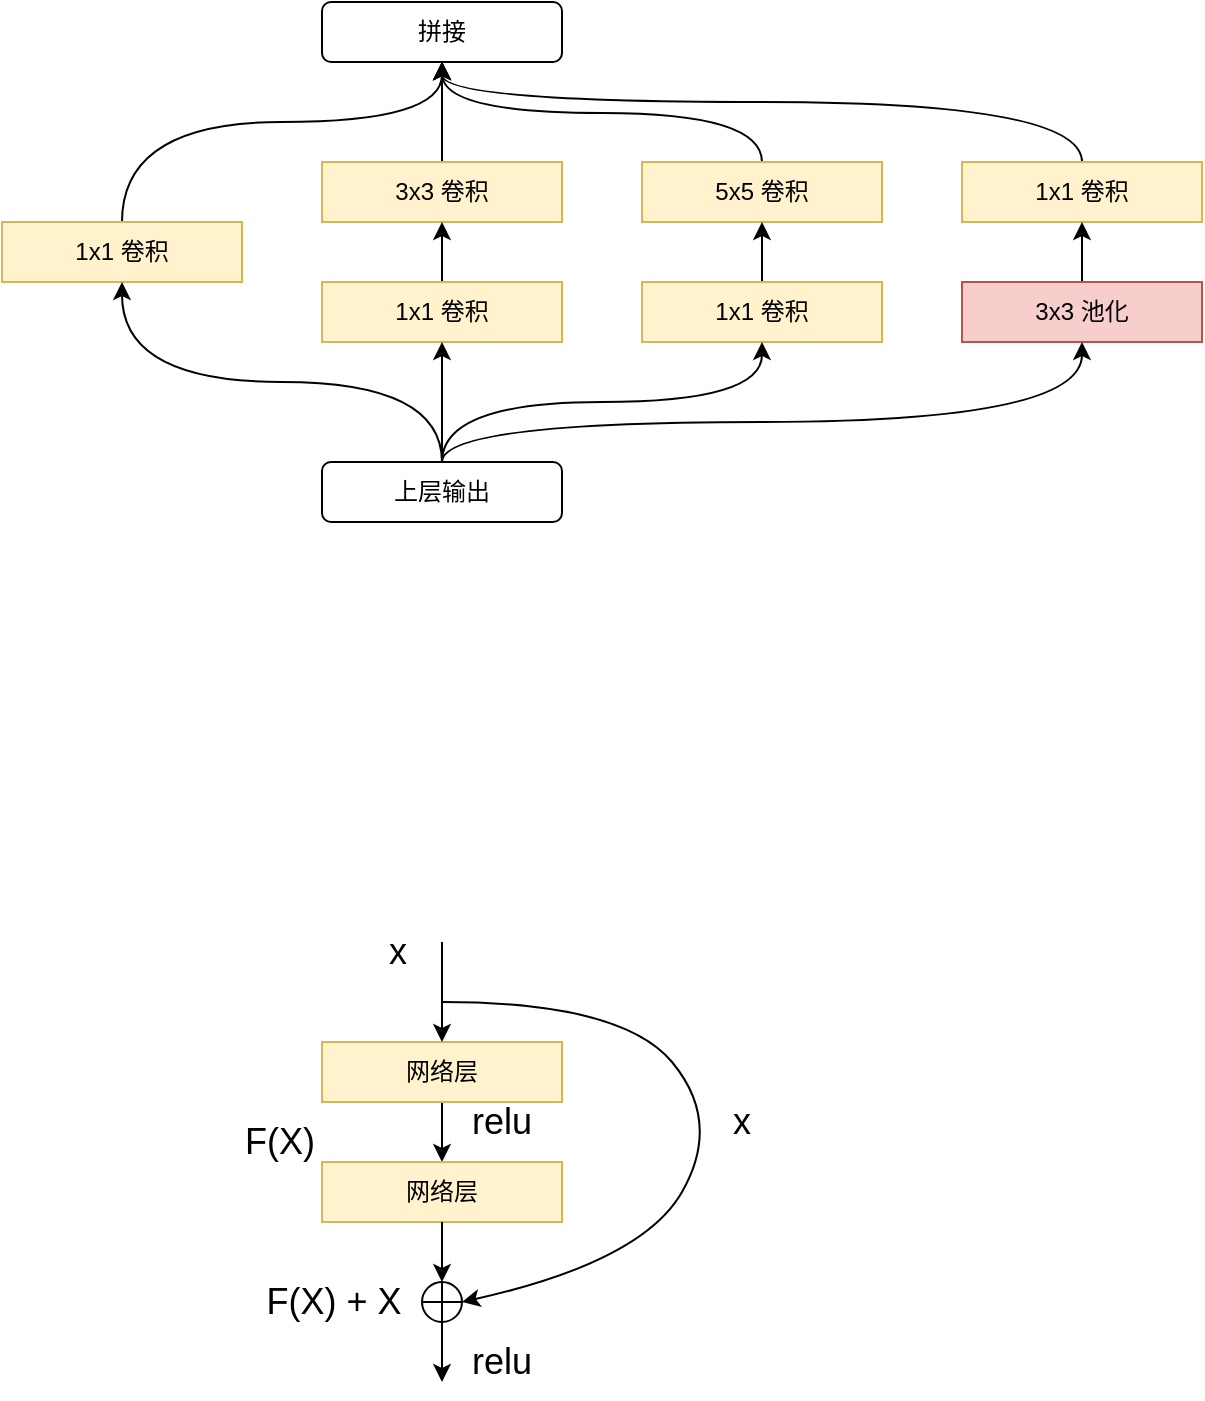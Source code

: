 <mxfile pages="1" version="11.2.8" type="github"><diagram id="anMaQUs2u8C3WaBxHiCY" name="Page-1"><mxGraphModel dx="752" dy="456" grid="1" gridSize="10" guides="1" tooltips="1" connect="1" arrows="1" fold="1" page="1" pageScale="1" pageWidth="827" pageHeight="1169" math="0" shadow="0"><root><mxCell id="0"/><mxCell id="1" parent="0"/><mxCell id="5oGIOZy7qL1BQLj07pls-21" style="edgeStyle=orthogonalEdgeStyle;rounded=0;orthogonalLoop=1;jettySize=auto;html=1;exitX=0.5;exitY=0;exitDx=0;exitDy=0;entryX=0.5;entryY=1;entryDx=0;entryDy=0;" parent="1" source="5oGIOZy7qL1BQLj07pls-2" target="5oGIOZy7qL1BQLj07pls-9" edge="1"><mxGeometry relative="1" as="geometry"/></mxCell><mxCell id="5oGIOZy7qL1BQLj07pls-27" value="" style="edgeStyle=orthogonalEdgeStyle;orthogonalLoop=1;jettySize=auto;html=1;curved=1;" parent="1" source="5oGIOZy7qL1BQLj07pls-2" target="5oGIOZy7qL1BQLj07pls-9" edge="1"><mxGeometry relative="1" as="geometry"/></mxCell><mxCell id="5oGIOZy7qL1BQLj07pls-2" value="3x3 卷积" style="rounded=0;whiteSpace=wrap;html=1;fillColor=#fff2cc;strokeColor=#d6b656;" parent="1" vertex="1"><mxGeometry x="240" y="240" width="120" height="30" as="geometry"/></mxCell><mxCell id="5oGIOZy7qL1BQLj07pls-22" style="edgeStyle=orthogonalEdgeStyle;orthogonalLoop=1;jettySize=auto;html=1;exitX=0.5;exitY=0;exitDx=0;exitDy=0;curved=1;" parent="1" source="5oGIOZy7qL1BQLj07pls-3" edge="1"><mxGeometry relative="1" as="geometry"><mxPoint x="300" y="190" as="targetPoint"/></mxGeometry></mxCell><mxCell id="5oGIOZy7qL1BQLj07pls-3" value="5x5 卷积" style="rounded=0;whiteSpace=wrap;html=1;fillColor=#fff2cc;strokeColor=#d6b656;" parent="1" vertex="1"><mxGeometry x="400" y="240" width="120" height="30" as="geometry"/></mxCell><mxCell id="5oGIOZy7qL1BQLj07pls-23" style="edgeStyle=orthogonalEdgeStyle;orthogonalLoop=1;jettySize=auto;html=1;exitX=0.5;exitY=0;exitDx=0;exitDy=0;curved=1;" parent="1" source="5oGIOZy7qL1BQLj07pls-4" edge="1"><mxGeometry relative="1" as="geometry"><mxPoint x="300" y="190" as="targetPoint"/><Array as="points"><mxPoint x="620" y="210"/><mxPoint x="300" y="210"/></Array></mxGeometry></mxCell><mxCell id="5oGIOZy7qL1BQLj07pls-4" value="1x1 卷积" style="rounded=0;whiteSpace=wrap;html=1;fillColor=#fff2cc;strokeColor=#d6b656;" parent="1" vertex="1"><mxGeometry x="560" y="240" width="120" height="30" as="geometry"/></mxCell><mxCell id="5oGIOZy7qL1BQLj07pls-16" style="edgeStyle=orthogonalEdgeStyle;rounded=0;orthogonalLoop=1;jettySize=auto;html=1;exitX=0.5;exitY=0;exitDx=0;exitDy=0;entryX=0.5;entryY=1;entryDx=0;entryDy=0;" parent="1" source="5oGIOZy7qL1BQLj07pls-5" target="5oGIOZy7qL1BQLj07pls-2" edge="1"><mxGeometry relative="1" as="geometry"/></mxCell><mxCell id="5oGIOZy7qL1BQLj07pls-5" value="1x1 卷积" style="rounded=0;whiteSpace=wrap;html=1;fillColor=#fff2cc;strokeColor=#d6b656;" parent="1" vertex="1"><mxGeometry x="240" y="300" width="120" height="30" as="geometry"/></mxCell><mxCell id="5oGIOZy7qL1BQLj07pls-19" style="edgeStyle=orthogonalEdgeStyle;rounded=0;orthogonalLoop=1;jettySize=auto;html=1;exitX=0.5;exitY=0;exitDx=0;exitDy=0;entryX=0.5;entryY=1;entryDx=0;entryDy=0;" parent="1" source="5oGIOZy7qL1BQLj07pls-6" target="5oGIOZy7qL1BQLj07pls-3" edge="1"><mxGeometry relative="1" as="geometry"/></mxCell><mxCell id="5oGIOZy7qL1BQLj07pls-6" value="1x1 卷积" style="rounded=0;whiteSpace=wrap;html=1;fillColor=#fff2cc;strokeColor=#d6b656;" parent="1" vertex="1"><mxGeometry x="400" y="300" width="120" height="30" as="geometry"/></mxCell><mxCell id="5oGIOZy7qL1BQLj07pls-20" style="edgeStyle=orthogonalEdgeStyle;rounded=0;orthogonalLoop=1;jettySize=auto;html=1;exitX=0.5;exitY=0;exitDx=0;exitDy=0;entryX=0.5;entryY=1;entryDx=0;entryDy=0;" parent="1" source="5oGIOZy7qL1BQLj07pls-7" target="5oGIOZy7qL1BQLj07pls-4" edge="1"><mxGeometry relative="1" as="geometry"/></mxCell><mxCell id="5oGIOZy7qL1BQLj07pls-7" value="3x3 池化" style="rounded=0;whiteSpace=wrap;html=1;fillColor=#f8cecc;strokeColor=#b85450;" parent="1" vertex="1"><mxGeometry x="560" y="300" width="120" height="30" as="geometry"/></mxCell><mxCell id="5oGIOZy7qL1BQLj07pls-24" style="edgeStyle=orthogonalEdgeStyle;orthogonalLoop=1;jettySize=auto;html=1;exitX=0.5;exitY=0;exitDx=0;exitDy=0;entryX=0.5;entryY=1;entryDx=0;entryDy=0;curved=1;" parent="1" source="5oGIOZy7qL1BQLj07pls-8" target="5oGIOZy7qL1BQLj07pls-9" edge="1"><mxGeometry relative="1" as="geometry"><Array as="points"><mxPoint x="140" y="220"/><mxPoint x="300" y="220"/></Array></mxGeometry></mxCell><mxCell id="5oGIOZy7qL1BQLj07pls-8" value="1x1 卷积" style="rounded=0;whiteSpace=wrap;html=1;fillColor=#fff2cc;strokeColor=#d6b656;" parent="1" vertex="1"><mxGeometry x="80" y="270" width="120" height="30" as="geometry"/></mxCell><mxCell id="5oGIOZy7qL1BQLj07pls-9" value="拼接" style="rounded=1;whiteSpace=wrap;html=1;" parent="1" vertex="1"><mxGeometry x="240" y="160" width="120" height="30" as="geometry"/></mxCell><mxCell id="5oGIOZy7qL1BQLj07pls-12" style="edgeStyle=orthogonalEdgeStyle;orthogonalLoop=1;jettySize=auto;html=1;exitX=0.5;exitY=0;exitDx=0;exitDy=0;entryX=0.5;entryY=1;entryDx=0;entryDy=0;curved=1;" parent="1" source="5oGIOZy7qL1BQLj07pls-10" target="5oGIOZy7qL1BQLj07pls-5" edge="1"><mxGeometry relative="1" as="geometry"/></mxCell><mxCell id="5oGIOZy7qL1BQLj07pls-13" style="edgeStyle=orthogonalEdgeStyle;orthogonalLoop=1;jettySize=auto;html=1;exitX=0.5;exitY=0;exitDx=0;exitDy=0;entryX=0.5;entryY=1;entryDx=0;entryDy=0;curved=1;" parent="1" source="5oGIOZy7qL1BQLj07pls-10" target="5oGIOZy7qL1BQLj07pls-6" edge="1"><mxGeometry relative="1" as="geometry"/></mxCell><mxCell id="5oGIOZy7qL1BQLj07pls-14" style="edgeStyle=orthogonalEdgeStyle;orthogonalLoop=1;jettySize=auto;html=1;exitX=0.5;exitY=0;exitDx=0;exitDy=0;entryX=0.5;entryY=1;entryDx=0;entryDy=0;curved=1;" parent="1" source="5oGIOZy7qL1BQLj07pls-10" target="5oGIOZy7qL1BQLj07pls-7" edge="1"><mxGeometry relative="1" as="geometry"><Array as="points"><mxPoint x="300" y="370"/><mxPoint x="620" y="370"/></Array></mxGeometry></mxCell><mxCell id="5oGIOZy7qL1BQLj07pls-15" style="edgeStyle=orthogonalEdgeStyle;orthogonalLoop=1;jettySize=auto;html=1;exitX=0.5;exitY=0;exitDx=0;exitDy=0;entryX=0.5;entryY=1;entryDx=0;entryDy=0;curved=1;" parent="1" source="5oGIOZy7qL1BQLj07pls-10" target="5oGIOZy7qL1BQLj07pls-8" edge="1"><mxGeometry relative="1" as="geometry"><Array as="points"><mxPoint x="300" y="350"/><mxPoint x="140" y="350"/></Array></mxGeometry></mxCell><mxCell id="5oGIOZy7qL1BQLj07pls-10" value="上层输出" style="rounded=1;whiteSpace=wrap;html=1;" parent="1" vertex="1"><mxGeometry x="240" y="390" width="120" height="30" as="geometry"/></mxCell><mxCell id="vIks33bnxPQX8k0uQy13-7" style="edgeStyle=orthogonalEdgeStyle;rounded=0;orthogonalLoop=1;jettySize=auto;html=1;exitX=0.5;exitY=1;exitDx=0;exitDy=0;entryX=0.5;entryY=0;entryDx=0;entryDy=0;fontSize=18;" edge="1" parent="1" source="vIks33bnxPQX8k0uQy13-2" target="vIks33bnxPQX8k0uQy13-3"><mxGeometry relative="1" as="geometry"/></mxCell><mxCell id="vIks33bnxPQX8k0uQy13-2" value="网络层" style="rounded=0;whiteSpace=wrap;html=1;fillColor=#fff2cc;strokeColor=#d6b656;" vertex="1" parent="1"><mxGeometry x="240" y="680" width="120" height="30" as="geometry"/></mxCell><mxCell id="vIks33bnxPQX8k0uQy13-8" style="edgeStyle=orthogonalEdgeStyle;rounded=0;orthogonalLoop=1;jettySize=auto;html=1;exitX=0.5;exitY=1;exitDx=0;exitDy=0;fontSize=18;" edge="1" parent="1" source="vIks33bnxPQX8k0uQy13-12"><mxGeometry relative="1" as="geometry"><mxPoint x="300" y="850" as="targetPoint"/></mxGeometry></mxCell><mxCell id="vIks33bnxPQX8k0uQy13-3" value="网络层" style="rounded=0;whiteSpace=wrap;html=1;fillColor=#fff2cc;strokeColor=#d6b656;" vertex="1" parent="1"><mxGeometry x="240" y="740" width="120" height="30" as="geometry"/></mxCell><mxCell id="vIks33bnxPQX8k0uQy13-4" value="" style="endArrow=classic;html=1;entryX=0.5;entryY=0;entryDx=0;entryDy=0;" edge="1" parent="1" target="vIks33bnxPQX8k0uQy13-2"><mxGeometry width="50" height="50" relative="1" as="geometry"><mxPoint x="300" y="630" as="sourcePoint"/><mxPoint x="130" y="790" as="targetPoint"/></mxGeometry></mxCell><mxCell id="vIks33bnxPQX8k0uQy13-5" value="x" style="text;html=1;strokeColor=none;fillColor=none;align=center;verticalAlign=middle;whiteSpace=wrap;rounded=0;strokeWidth=1;fontSize=18;" vertex="1" parent="1"><mxGeometry x="259" y="625" width="38" height="20" as="geometry"/></mxCell><mxCell id="vIks33bnxPQX8k0uQy13-9" value="" style="endArrow=classic;html=1;fontSize=18;curved=1;entryX=1;entryY=0.5;entryDx=0;entryDy=0;" edge="1" parent="1" target="vIks33bnxPQX8k0uQy13-12"><mxGeometry width="50" height="50" relative="1" as="geometry"><mxPoint x="300" y="660" as="sourcePoint"/><mxPoint x="300" y="810" as="targetPoint"/><Array as="points"><mxPoint x="390" y="660"/><mxPoint x="440" y="720"/><mxPoint x="400" y="790"/></Array></mxGeometry></mxCell><mxCell id="vIks33bnxPQX8k0uQy13-10" value="x" style="text;html=1;strokeColor=none;fillColor=none;align=center;verticalAlign=middle;whiteSpace=wrap;rounded=0;strokeWidth=1;fontSize=18;" vertex="1" parent="1"><mxGeometry x="431" y="710" width="38" height="20" as="geometry"/></mxCell><mxCell id="vIks33bnxPQX8k0uQy13-11" value="relu" style="text;html=1;strokeColor=none;fillColor=none;align=center;verticalAlign=middle;whiteSpace=wrap;rounded=0;fontSize=18;" vertex="1" parent="1"><mxGeometry x="310" y="710" width="40" height="20" as="geometry"/></mxCell><mxCell id="vIks33bnxPQX8k0uQy13-12" value="" style="shape=orEllipse;perimeter=ellipsePerimeter;whiteSpace=wrap;html=1;backgroundOutline=1;strokeWidth=1;fontSize=18;" vertex="1" parent="1"><mxGeometry x="290" y="800" width="20" height="20" as="geometry"/></mxCell><mxCell id="vIks33bnxPQX8k0uQy13-13" style="edgeStyle=orthogonalEdgeStyle;rounded=0;orthogonalLoop=1;jettySize=auto;html=1;exitX=0.5;exitY=1;exitDx=0;exitDy=0;fontSize=18;" edge="1" parent="1" source="vIks33bnxPQX8k0uQy13-3" target="vIks33bnxPQX8k0uQy13-12"><mxGeometry relative="1" as="geometry"><mxPoint x="300" y="850" as="targetPoint"/><mxPoint x="300" y="770" as="sourcePoint"/></mxGeometry></mxCell><mxCell id="vIks33bnxPQX8k0uQy13-14" value="F(X)" style="text;html=1;strokeColor=none;fillColor=none;align=center;verticalAlign=middle;whiteSpace=wrap;rounded=0;strokeWidth=1;fontSize=18;" vertex="1" parent="1"><mxGeometry x="200" y="720" width="38" height="20" as="geometry"/></mxCell><mxCell id="vIks33bnxPQX8k0uQy13-15" value="F(X) + X" style="text;html=1;strokeColor=none;fillColor=none;align=center;verticalAlign=middle;whiteSpace=wrap;rounded=0;strokeWidth=1;fontSize=18;" vertex="1" parent="1"><mxGeometry x="206" y="800" width="80" height="20" as="geometry"/></mxCell><mxCell id="vIks33bnxPQX8k0uQy13-16" value="relu" style="text;html=1;strokeColor=none;fillColor=none;align=center;verticalAlign=middle;whiteSpace=wrap;rounded=0;fontSize=18;" vertex="1" parent="1"><mxGeometry x="310" y="830" width="40" height="20" as="geometry"/></mxCell></root></mxGraphModel></diagram></mxfile>